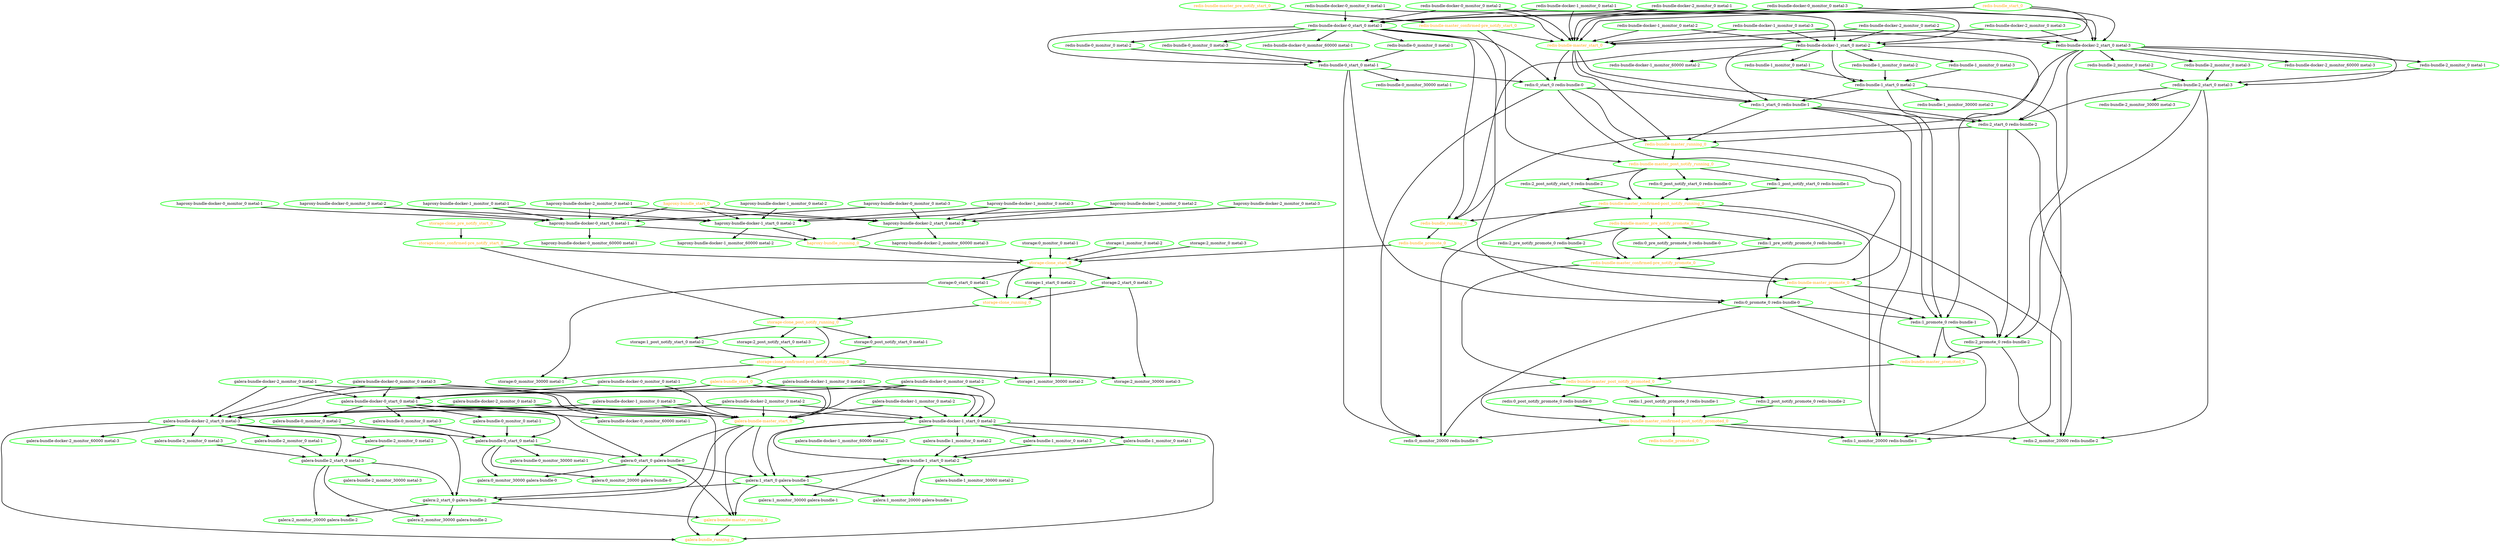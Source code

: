  digraph "g" {
"galera-bundle-0_monitor_0 metal-1" -> "galera-bundle-0_start_0 metal-1" [ style = bold]
"galera-bundle-0_monitor_0 metal-1" [ style=bold color="green" fontcolor="black"]
"galera-bundle-0_monitor_0 metal-2" -> "galera-bundle-0_start_0 metal-1" [ style = bold]
"galera-bundle-0_monitor_0 metal-2" [ style=bold color="green" fontcolor="black"]
"galera-bundle-0_monitor_0 metal-3" -> "galera-bundle-0_start_0 metal-1" [ style = bold]
"galera-bundle-0_monitor_0 metal-3" [ style=bold color="green" fontcolor="black"]
"galera-bundle-0_monitor_30000 metal-1" [ style=bold color="green" fontcolor="black"]
"galera-bundle-0_start_0 metal-1" -> "galera-bundle-0_monitor_30000 metal-1" [ style = bold]
"galera-bundle-0_start_0 metal-1" -> "galera:0_monitor_20000 galera-bundle-0" [ style = bold]
"galera-bundle-0_start_0 metal-1" -> "galera:0_monitor_30000 galera-bundle-0" [ style = bold]
"galera-bundle-0_start_0 metal-1" -> "galera:0_start_0 galera-bundle-0" [ style = bold]
"galera-bundle-0_start_0 metal-1" [ style=bold color="green" fontcolor="black"]
"galera-bundle-1_monitor_0 metal-1" -> "galera-bundle-1_start_0 metal-2" [ style = bold]
"galera-bundle-1_monitor_0 metal-1" [ style=bold color="green" fontcolor="black"]
"galera-bundle-1_monitor_0 metal-2" -> "galera-bundle-1_start_0 metal-2" [ style = bold]
"galera-bundle-1_monitor_0 metal-2" [ style=bold color="green" fontcolor="black"]
"galera-bundle-1_monitor_0 metal-3" -> "galera-bundle-1_start_0 metal-2" [ style = bold]
"galera-bundle-1_monitor_0 metal-3" [ style=bold color="green" fontcolor="black"]
"galera-bundle-1_monitor_30000 metal-2" [ style=bold color="green" fontcolor="black"]
"galera-bundle-1_start_0 metal-2" -> "galera-bundle-1_monitor_30000 metal-2" [ style = bold]
"galera-bundle-1_start_0 metal-2" -> "galera:1_monitor_20000 galera-bundle-1" [ style = bold]
"galera-bundle-1_start_0 metal-2" -> "galera:1_monitor_30000 galera-bundle-1" [ style = bold]
"galera-bundle-1_start_0 metal-2" -> "galera:1_start_0 galera-bundle-1" [ style = bold]
"galera-bundle-1_start_0 metal-2" [ style=bold color="green" fontcolor="black"]
"galera-bundle-2_monitor_0 metal-1" -> "galera-bundle-2_start_0 metal-3" [ style = bold]
"galera-bundle-2_monitor_0 metal-1" [ style=bold color="green" fontcolor="black"]
"galera-bundle-2_monitor_0 metal-2" -> "galera-bundle-2_start_0 metal-3" [ style = bold]
"galera-bundle-2_monitor_0 metal-2" [ style=bold color="green" fontcolor="black"]
"galera-bundle-2_monitor_0 metal-3" -> "galera-bundle-2_start_0 metal-3" [ style = bold]
"galera-bundle-2_monitor_0 metal-3" [ style=bold color="green" fontcolor="black"]
"galera-bundle-2_monitor_30000 metal-3" [ style=bold color="green" fontcolor="black"]
"galera-bundle-2_start_0 metal-3" -> "galera-bundle-2_monitor_30000 metal-3" [ style = bold]
"galera-bundle-2_start_0 metal-3" -> "galera:2_monitor_20000 galera-bundle-2" [ style = bold]
"galera-bundle-2_start_0 metal-3" -> "galera:2_monitor_30000 galera-bundle-2" [ style = bold]
"galera-bundle-2_start_0 metal-3" -> "galera:2_start_0 galera-bundle-2" [ style = bold]
"galera-bundle-2_start_0 metal-3" [ style=bold color="green" fontcolor="black"]
"galera-bundle-docker-0_monitor_0 metal-1" -> "galera-bundle-docker-0_start_0 metal-1" [ style = bold]
"galera-bundle-docker-0_monitor_0 metal-1" -> "galera-bundle-master_start_0" [ style = bold]
"galera-bundle-docker-0_monitor_0 metal-1" [ style=bold color="green" fontcolor="black"]
"galera-bundle-docker-0_monitor_0 metal-2" -> "galera-bundle-docker-0_start_0 metal-1" [ style = bold]
"galera-bundle-docker-0_monitor_0 metal-2" -> "galera-bundle-docker-1_start_0 metal-2" [ style = bold]
"galera-bundle-docker-0_monitor_0 metal-2" -> "galera-bundle-master_start_0" [ style = bold]
"galera-bundle-docker-0_monitor_0 metal-2" [ style=bold color="green" fontcolor="black"]
"galera-bundle-docker-0_monitor_0 metal-3" -> "galera-bundle-docker-0_start_0 metal-1" [ style = bold]
"galera-bundle-docker-0_monitor_0 metal-3" -> "galera-bundle-docker-2_start_0 metal-3" [ style = bold]
"galera-bundle-docker-0_monitor_0 metal-3" -> "galera-bundle-master_start_0" [ style = bold]
"galera-bundle-docker-0_monitor_0 metal-3" [ style=bold color="green" fontcolor="black"]
"galera-bundle-docker-0_monitor_60000 metal-1" [ style=bold color="green" fontcolor="black"]
"galera-bundle-docker-0_start_0 metal-1" -> "galera-bundle-0_monitor_0 metal-1" [ style = bold]
"galera-bundle-docker-0_start_0 metal-1" -> "galera-bundle-0_monitor_0 metal-2" [ style = bold]
"galera-bundle-docker-0_start_0 metal-1" -> "galera-bundle-0_monitor_0 metal-3" [ style = bold]
"galera-bundle-docker-0_start_0 metal-1" -> "galera-bundle-0_start_0 metal-1" [ style = bold]
"galera-bundle-docker-0_start_0 metal-1" -> "galera-bundle-docker-0_monitor_60000 metal-1" [ style = bold]
"galera-bundle-docker-0_start_0 metal-1" -> "galera-bundle_running_0" [ style = bold]
"galera-bundle-docker-0_start_0 metal-1" -> "galera:0_start_0 galera-bundle-0" [ style = bold]
"galera-bundle-docker-0_start_0 metal-1" [ style=bold color="green" fontcolor="black"]
"galera-bundle-docker-1_monitor_0 metal-1" -> "galera-bundle-docker-0_start_0 metal-1" [ style = bold]
"galera-bundle-docker-1_monitor_0 metal-1" -> "galera-bundle-docker-1_start_0 metal-2" [ style = bold]
"galera-bundle-docker-1_monitor_0 metal-1" -> "galera-bundle-master_start_0" [ style = bold]
"galera-bundle-docker-1_monitor_0 metal-1" [ style=bold color="green" fontcolor="black"]
"galera-bundle-docker-1_monitor_0 metal-2" -> "galera-bundle-docker-1_start_0 metal-2" [ style = bold]
"galera-bundle-docker-1_monitor_0 metal-2" -> "galera-bundle-master_start_0" [ style = bold]
"galera-bundle-docker-1_monitor_0 metal-2" [ style=bold color="green" fontcolor="black"]
"galera-bundle-docker-1_monitor_0 metal-3" -> "galera-bundle-docker-1_start_0 metal-2" [ style = bold]
"galera-bundle-docker-1_monitor_0 metal-3" -> "galera-bundle-docker-2_start_0 metal-3" [ style = bold]
"galera-bundle-docker-1_monitor_0 metal-3" -> "galera-bundle-master_start_0" [ style = bold]
"galera-bundle-docker-1_monitor_0 metal-3" [ style=bold color="green" fontcolor="black"]
"galera-bundle-docker-1_monitor_60000 metal-2" [ style=bold color="green" fontcolor="black"]
"galera-bundle-docker-1_start_0 metal-2" -> "galera-bundle-1_monitor_0 metal-1" [ style = bold]
"galera-bundle-docker-1_start_0 metal-2" -> "galera-bundle-1_monitor_0 metal-2" [ style = bold]
"galera-bundle-docker-1_start_0 metal-2" -> "galera-bundle-1_monitor_0 metal-3" [ style = bold]
"galera-bundle-docker-1_start_0 metal-2" -> "galera-bundle-1_start_0 metal-2" [ style = bold]
"galera-bundle-docker-1_start_0 metal-2" -> "galera-bundle-docker-1_monitor_60000 metal-2" [ style = bold]
"galera-bundle-docker-1_start_0 metal-2" -> "galera-bundle_running_0" [ style = bold]
"galera-bundle-docker-1_start_0 metal-2" -> "galera:1_start_0 galera-bundle-1" [ style = bold]
"galera-bundle-docker-1_start_0 metal-2" [ style=bold color="green" fontcolor="black"]
"galera-bundle-docker-2_monitor_0 metal-1" -> "galera-bundle-docker-0_start_0 metal-1" [ style = bold]
"galera-bundle-docker-2_monitor_0 metal-1" -> "galera-bundle-docker-2_start_0 metal-3" [ style = bold]
"galera-bundle-docker-2_monitor_0 metal-1" -> "galera-bundle-master_start_0" [ style = bold]
"galera-bundle-docker-2_monitor_0 metal-1" [ style=bold color="green" fontcolor="black"]
"galera-bundle-docker-2_monitor_0 metal-2" -> "galera-bundle-docker-1_start_0 metal-2" [ style = bold]
"galera-bundle-docker-2_monitor_0 metal-2" -> "galera-bundle-docker-2_start_0 metal-3" [ style = bold]
"galera-bundle-docker-2_monitor_0 metal-2" -> "galera-bundle-master_start_0" [ style = bold]
"galera-bundle-docker-2_monitor_0 metal-2" [ style=bold color="green" fontcolor="black"]
"galera-bundle-docker-2_monitor_0 metal-3" -> "galera-bundle-docker-2_start_0 metal-3" [ style = bold]
"galera-bundle-docker-2_monitor_0 metal-3" -> "galera-bundle-master_start_0" [ style = bold]
"galera-bundle-docker-2_monitor_0 metal-3" [ style=bold color="green" fontcolor="black"]
"galera-bundle-docker-2_monitor_60000 metal-3" [ style=bold color="green" fontcolor="black"]
"galera-bundle-docker-2_start_0 metal-3" -> "galera-bundle-2_monitor_0 metal-1" [ style = bold]
"galera-bundle-docker-2_start_0 metal-3" -> "galera-bundle-2_monitor_0 metal-2" [ style = bold]
"galera-bundle-docker-2_start_0 metal-3" -> "galera-bundle-2_monitor_0 metal-3" [ style = bold]
"galera-bundle-docker-2_start_0 metal-3" -> "galera-bundle-2_start_0 metal-3" [ style = bold]
"galera-bundle-docker-2_start_0 metal-3" -> "galera-bundle-docker-2_monitor_60000 metal-3" [ style = bold]
"galera-bundle-docker-2_start_0 metal-3" -> "galera-bundle_running_0" [ style = bold]
"galera-bundle-docker-2_start_0 metal-3" -> "galera:2_start_0 galera-bundle-2" [ style = bold]
"galera-bundle-docker-2_start_0 metal-3" [ style=bold color="green" fontcolor="black"]
"galera-bundle-master_running_0" -> "galera-bundle_running_0" [ style = bold]
"galera-bundle-master_running_0" [ style=bold color="green" fontcolor="orange"]
"galera-bundle-master_start_0" -> "galera-bundle-master_running_0" [ style = bold]
"galera-bundle-master_start_0" -> "galera:0_start_0 galera-bundle-0" [ style = bold]
"galera-bundle-master_start_0" -> "galera:1_start_0 galera-bundle-1" [ style = bold]
"galera-bundle-master_start_0" -> "galera:2_start_0 galera-bundle-2" [ style = bold]
"galera-bundle-master_start_0" [ style=bold color="green" fontcolor="orange"]
"galera-bundle_running_0" [ style=bold color="green" fontcolor="orange"]
"galera-bundle_start_0" -> "galera-bundle-docker-0_start_0 metal-1" [ style = bold]
"galera-bundle_start_0" -> "galera-bundle-docker-1_start_0 metal-2" [ style = bold]
"galera-bundle_start_0" -> "galera-bundle-docker-2_start_0 metal-3" [ style = bold]
"galera-bundle_start_0" -> "galera-bundle-master_start_0" [ style = bold]
"galera-bundle_start_0" [ style=bold color="green" fontcolor="orange"]
"galera:0_monitor_20000 galera-bundle-0" [ style=bold color="green" fontcolor="black"]
"galera:0_monitor_30000 galera-bundle-0" [ style=bold color="green" fontcolor="black"]
"galera:0_start_0 galera-bundle-0" -> "galera-bundle-master_running_0" [ style = bold]
"galera:0_start_0 galera-bundle-0" -> "galera:0_monitor_20000 galera-bundle-0" [ style = bold]
"galera:0_start_0 galera-bundle-0" -> "galera:0_monitor_30000 galera-bundle-0" [ style = bold]
"galera:0_start_0 galera-bundle-0" -> "galera:1_start_0 galera-bundle-1" [ style = bold]
"galera:0_start_0 galera-bundle-0" [ style=bold color="green" fontcolor="black"]
"galera:1_monitor_20000 galera-bundle-1" [ style=bold color="green" fontcolor="black"]
"galera:1_monitor_30000 galera-bundle-1" [ style=bold color="green" fontcolor="black"]
"galera:1_start_0 galera-bundle-1" -> "galera-bundle-master_running_0" [ style = bold]
"galera:1_start_0 galera-bundle-1" -> "galera:1_monitor_20000 galera-bundle-1" [ style = bold]
"galera:1_start_0 galera-bundle-1" -> "galera:1_monitor_30000 galera-bundle-1" [ style = bold]
"galera:1_start_0 galera-bundle-1" -> "galera:2_start_0 galera-bundle-2" [ style = bold]
"galera:1_start_0 galera-bundle-1" [ style=bold color="green" fontcolor="black"]
"galera:2_monitor_20000 galera-bundle-2" [ style=bold color="green" fontcolor="black"]
"galera:2_monitor_30000 galera-bundle-2" [ style=bold color="green" fontcolor="black"]
"galera:2_start_0 galera-bundle-2" -> "galera-bundle-master_running_0" [ style = bold]
"galera:2_start_0 galera-bundle-2" -> "galera:2_monitor_20000 galera-bundle-2" [ style = bold]
"galera:2_start_0 galera-bundle-2" -> "galera:2_monitor_30000 galera-bundle-2" [ style = bold]
"galera:2_start_0 galera-bundle-2" [ style=bold color="green" fontcolor="black"]
"haproxy-bundle-docker-0_monitor_0 metal-1" -> "haproxy-bundle-docker-0_start_0 metal-1" [ style = bold]
"haproxy-bundle-docker-0_monitor_0 metal-1" [ style=bold color="green" fontcolor="black"]
"haproxy-bundle-docker-0_monitor_0 metal-2" -> "haproxy-bundle-docker-0_start_0 metal-1" [ style = bold]
"haproxy-bundle-docker-0_monitor_0 metal-2" -> "haproxy-bundle-docker-1_start_0 metal-2" [ style = bold]
"haproxy-bundle-docker-0_monitor_0 metal-2" [ style=bold color="green" fontcolor="black"]
"haproxy-bundle-docker-0_monitor_0 metal-3" -> "haproxy-bundle-docker-0_start_0 metal-1" [ style = bold]
"haproxy-bundle-docker-0_monitor_0 metal-3" -> "haproxy-bundle-docker-2_start_0 metal-3" [ style = bold]
"haproxy-bundle-docker-0_monitor_0 metal-3" [ style=bold color="green" fontcolor="black"]
"haproxy-bundle-docker-0_monitor_60000 metal-1" [ style=bold color="green" fontcolor="black"]
"haproxy-bundle-docker-0_start_0 metal-1" -> "haproxy-bundle-docker-0_monitor_60000 metal-1" [ style = bold]
"haproxy-bundle-docker-0_start_0 metal-1" -> "haproxy-bundle_running_0" [ style = bold]
"haproxy-bundle-docker-0_start_0 metal-1" [ style=bold color="green" fontcolor="black"]
"haproxy-bundle-docker-1_monitor_0 metal-1" -> "haproxy-bundle-docker-0_start_0 metal-1" [ style = bold]
"haproxy-bundle-docker-1_monitor_0 metal-1" -> "haproxy-bundle-docker-1_start_0 metal-2" [ style = bold]
"haproxy-bundle-docker-1_monitor_0 metal-1" [ style=bold color="green" fontcolor="black"]
"haproxy-bundle-docker-1_monitor_0 metal-2" -> "haproxy-bundle-docker-1_start_0 metal-2" [ style = bold]
"haproxy-bundle-docker-1_monitor_0 metal-2" [ style=bold color="green" fontcolor="black"]
"haproxy-bundle-docker-1_monitor_0 metal-3" -> "haproxy-bundle-docker-1_start_0 metal-2" [ style = bold]
"haproxy-bundle-docker-1_monitor_0 metal-3" -> "haproxy-bundle-docker-2_start_0 metal-3" [ style = bold]
"haproxy-bundle-docker-1_monitor_0 metal-3" [ style=bold color="green" fontcolor="black"]
"haproxy-bundle-docker-1_monitor_60000 metal-2" [ style=bold color="green" fontcolor="black"]
"haproxy-bundle-docker-1_start_0 metal-2" -> "haproxy-bundle-docker-1_monitor_60000 metal-2" [ style = bold]
"haproxy-bundle-docker-1_start_0 metal-2" -> "haproxy-bundle_running_0" [ style = bold]
"haproxy-bundle-docker-1_start_0 metal-2" [ style=bold color="green" fontcolor="black"]
"haproxy-bundle-docker-2_monitor_0 metal-1" -> "haproxy-bundle-docker-0_start_0 metal-1" [ style = bold]
"haproxy-bundle-docker-2_monitor_0 metal-1" -> "haproxy-bundle-docker-2_start_0 metal-3" [ style = bold]
"haproxy-bundle-docker-2_monitor_0 metal-1" [ style=bold color="green" fontcolor="black"]
"haproxy-bundle-docker-2_monitor_0 metal-2" -> "haproxy-bundle-docker-1_start_0 metal-2" [ style = bold]
"haproxy-bundle-docker-2_monitor_0 metal-2" -> "haproxy-bundle-docker-2_start_0 metal-3" [ style = bold]
"haproxy-bundle-docker-2_monitor_0 metal-2" [ style=bold color="green" fontcolor="black"]
"haproxy-bundle-docker-2_monitor_0 metal-3" -> "haproxy-bundle-docker-2_start_0 metal-3" [ style = bold]
"haproxy-bundle-docker-2_monitor_0 metal-3" [ style=bold color="green" fontcolor="black"]
"haproxy-bundle-docker-2_monitor_60000 metal-3" [ style=bold color="green" fontcolor="black"]
"haproxy-bundle-docker-2_start_0 metal-3" -> "haproxy-bundle-docker-2_monitor_60000 metal-3" [ style = bold]
"haproxy-bundle-docker-2_start_0 metal-3" -> "haproxy-bundle_running_0" [ style = bold]
"haproxy-bundle-docker-2_start_0 metal-3" [ style=bold color="green" fontcolor="black"]
"haproxy-bundle_running_0" -> "storage-clone_start_0" [ style = bold]
"haproxy-bundle_running_0" [ style=bold color="green" fontcolor="orange"]
"haproxy-bundle_start_0" -> "haproxy-bundle-docker-0_start_0 metal-1" [ style = bold]
"haproxy-bundle_start_0" -> "haproxy-bundle-docker-1_start_0 metal-2" [ style = bold]
"haproxy-bundle_start_0" -> "haproxy-bundle-docker-2_start_0 metal-3" [ style = bold]
"haproxy-bundle_start_0" [ style=bold color="green" fontcolor="orange"]
"redis-bundle-0_monitor_0 metal-1" -> "redis-bundle-0_start_0 metal-1" [ style = bold]
"redis-bundle-0_monitor_0 metal-1" [ style=bold color="green" fontcolor="black"]
"redis-bundle-0_monitor_0 metal-2" -> "redis-bundle-0_start_0 metal-1" [ style = bold]
"redis-bundle-0_monitor_0 metal-2" [ style=bold color="green" fontcolor="black"]
"redis-bundle-0_monitor_0 metal-3" -> "redis-bundle-0_start_0 metal-1" [ style = bold]
"redis-bundle-0_monitor_0 metal-3" [ style=bold color="green" fontcolor="black"]
"redis-bundle-0_monitor_30000 metal-1" [ style=bold color="green" fontcolor="black"]
"redis-bundle-0_start_0 metal-1" -> "redis-bundle-0_monitor_30000 metal-1" [ style = bold]
"redis-bundle-0_start_0 metal-1" -> "redis:0_monitor_20000 redis-bundle-0" [ style = bold]
"redis-bundle-0_start_0 metal-1" -> "redis:0_promote_0 redis-bundle-0" [ style = bold]
"redis-bundle-0_start_0 metal-1" -> "redis:0_start_0 redis-bundle-0" [ style = bold]
"redis-bundle-0_start_0 metal-1" [ style=bold color="green" fontcolor="black"]
"redis-bundle-1_monitor_0 metal-1" -> "redis-bundle-1_start_0 metal-2" [ style = bold]
"redis-bundle-1_monitor_0 metal-1" [ style=bold color="green" fontcolor="black"]
"redis-bundle-1_monitor_0 metal-2" -> "redis-bundle-1_start_0 metal-2" [ style = bold]
"redis-bundle-1_monitor_0 metal-2" [ style=bold color="green" fontcolor="black"]
"redis-bundle-1_monitor_0 metal-3" -> "redis-bundle-1_start_0 metal-2" [ style = bold]
"redis-bundle-1_monitor_0 metal-3" [ style=bold color="green" fontcolor="black"]
"redis-bundle-1_monitor_30000 metal-2" [ style=bold color="green" fontcolor="black"]
"redis-bundle-1_start_0 metal-2" -> "redis-bundle-1_monitor_30000 metal-2" [ style = bold]
"redis-bundle-1_start_0 metal-2" -> "redis:1_monitor_20000 redis-bundle-1" [ style = bold]
"redis-bundle-1_start_0 metal-2" -> "redis:1_promote_0 redis-bundle-1" [ style = bold]
"redis-bundle-1_start_0 metal-2" -> "redis:1_start_0 redis-bundle-1" [ style = bold]
"redis-bundle-1_start_0 metal-2" [ style=bold color="green" fontcolor="black"]
"redis-bundle-2_monitor_0 metal-1" -> "redis-bundle-2_start_0 metal-3" [ style = bold]
"redis-bundle-2_monitor_0 metal-1" [ style=bold color="green" fontcolor="black"]
"redis-bundle-2_monitor_0 metal-2" -> "redis-bundle-2_start_0 metal-3" [ style = bold]
"redis-bundle-2_monitor_0 metal-2" [ style=bold color="green" fontcolor="black"]
"redis-bundle-2_monitor_0 metal-3" -> "redis-bundle-2_start_0 metal-3" [ style = bold]
"redis-bundle-2_monitor_0 metal-3" [ style=bold color="green" fontcolor="black"]
"redis-bundle-2_monitor_30000 metal-3" [ style=bold color="green" fontcolor="black"]
"redis-bundle-2_start_0 metal-3" -> "redis-bundle-2_monitor_30000 metal-3" [ style = bold]
"redis-bundle-2_start_0 metal-3" -> "redis:2_monitor_20000 redis-bundle-2" [ style = bold]
"redis-bundle-2_start_0 metal-3" -> "redis:2_promote_0 redis-bundle-2" [ style = bold]
"redis-bundle-2_start_0 metal-3" -> "redis:2_start_0 redis-bundle-2" [ style = bold]
"redis-bundle-2_start_0 metal-3" [ style=bold color="green" fontcolor="black"]
"redis-bundle-docker-0_monitor_0 metal-1" -> "redis-bundle-docker-0_start_0 metal-1" [ style = bold]
"redis-bundle-docker-0_monitor_0 metal-1" -> "redis-bundle-master_start_0" [ style = bold]
"redis-bundle-docker-0_monitor_0 metal-1" [ style=bold color="green" fontcolor="black"]
"redis-bundle-docker-0_monitor_0 metal-2" -> "redis-bundle-docker-0_start_0 metal-1" [ style = bold]
"redis-bundle-docker-0_monitor_0 metal-2" -> "redis-bundle-docker-1_start_0 metal-2" [ style = bold]
"redis-bundle-docker-0_monitor_0 metal-2" -> "redis-bundle-master_start_0" [ style = bold]
"redis-bundle-docker-0_monitor_0 metal-2" [ style=bold color="green" fontcolor="black"]
"redis-bundle-docker-0_monitor_0 metal-3" -> "redis-bundle-docker-0_start_0 metal-1" [ style = bold]
"redis-bundle-docker-0_monitor_0 metal-3" -> "redis-bundle-docker-2_start_0 metal-3" [ style = bold]
"redis-bundle-docker-0_monitor_0 metal-3" -> "redis-bundle-master_start_0" [ style = bold]
"redis-bundle-docker-0_monitor_0 metal-3" [ style=bold color="green" fontcolor="black"]
"redis-bundle-docker-0_monitor_60000 metal-1" [ style=bold color="green" fontcolor="black"]
"redis-bundle-docker-0_start_0 metal-1" -> "redis-bundle-0_monitor_0 metal-1" [ style = bold]
"redis-bundle-docker-0_start_0 metal-1" -> "redis-bundle-0_monitor_0 metal-2" [ style = bold]
"redis-bundle-docker-0_start_0 metal-1" -> "redis-bundle-0_monitor_0 metal-3" [ style = bold]
"redis-bundle-docker-0_start_0 metal-1" -> "redis-bundle-0_start_0 metal-1" [ style = bold]
"redis-bundle-docker-0_start_0 metal-1" -> "redis-bundle-docker-0_monitor_60000 metal-1" [ style = bold]
"redis-bundle-docker-0_start_0 metal-1" -> "redis-bundle_running_0" [ style = bold]
"redis-bundle-docker-0_start_0 metal-1" -> "redis:0_promote_0 redis-bundle-0" [ style = bold]
"redis-bundle-docker-0_start_0 metal-1" -> "redis:0_start_0 redis-bundle-0" [ style = bold]
"redis-bundle-docker-0_start_0 metal-1" [ style=bold color="green" fontcolor="black"]
"redis-bundle-docker-1_monitor_0 metal-1" -> "redis-bundle-docker-0_start_0 metal-1" [ style = bold]
"redis-bundle-docker-1_monitor_0 metal-1" -> "redis-bundle-docker-1_start_0 metal-2" [ style = bold]
"redis-bundle-docker-1_monitor_0 metal-1" -> "redis-bundle-master_start_0" [ style = bold]
"redis-bundle-docker-1_monitor_0 metal-1" [ style=bold color="green" fontcolor="black"]
"redis-bundle-docker-1_monitor_0 metal-2" -> "redis-bundle-docker-1_start_0 metal-2" [ style = bold]
"redis-bundle-docker-1_monitor_0 metal-2" -> "redis-bundle-master_start_0" [ style = bold]
"redis-bundle-docker-1_monitor_0 metal-2" [ style=bold color="green" fontcolor="black"]
"redis-bundle-docker-1_monitor_0 metal-3" -> "redis-bundle-docker-1_start_0 metal-2" [ style = bold]
"redis-bundle-docker-1_monitor_0 metal-3" -> "redis-bundle-docker-2_start_0 metal-3" [ style = bold]
"redis-bundle-docker-1_monitor_0 metal-3" -> "redis-bundle-master_start_0" [ style = bold]
"redis-bundle-docker-1_monitor_0 metal-3" [ style=bold color="green" fontcolor="black"]
"redis-bundle-docker-1_monitor_60000 metal-2" [ style=bold color="green" fontcolor="black"]
"redis-bundle-docker-1_start_0 metal-2" -> "redis-bundle-1_monitor_0 metal-1" [ style = bold]
"redis-bundle-docker-1_start_0 metal-2" -> "redis-bundle-1_monitor_0 metal-2" [ style = bold]
"redis-bundle-docker-1_start_0 metal-2" -> "redis-bundle-1_monitor_0 metal-3" [ style = bold]
"redis-bundle-docker-1_start_0 metal-2" -> "redis-bundle-1_start_0 metal-2" [ style = bold]
"redis-bundle-docker-1_start_0 metal-2" -> "redis-bundle-docker-1_monitor_60000 metal-2" [ style = bold]
"redis-bundle-docker-1_start_0 metal-2" -> "redis-bundle_running_0" [ style = bold]
"redis-bundle-docker-1_start_0 metal-2" -> "redis:1_promote_0 redis-bundle-1" [ style = bold]
"redis-bundle-docker-1_start_0 metal-2" -> "redis:1_start_0 redis-bundle-1" [ style = bold]
"redis-bundle-docker-1_start_0 metal-2" [ style=bold color="green" fontcolor="black"]
"redis-bundle-docker-2_monitor_0 metal-1" -> "redis-bundle-docker-0_start_0 metal-1" [ style = bold]
"redis-bundle-docker-2_monitor_0 metal-1" -> "redis-bundle-docker-2_start_0 metal-3" [ style = bold]
"redis-bundle-docker-2_monitor_0 metal-1" -> "redis-bundle-master_start_0" [ style = bold]
"redis-bundle-docker-2_monitor_0 metal-1" [ style=bold color="green" fontcolor="black"]
"redis-bundle-docker-2_monitor_0 metal-2" -> "redis-bundle-docker-1_start_0 metal-2" [ style = bold]
"redis-bundle-docker-2_monitor_0 metal-2" -> "redis-bundle-docker-2_start_0 metal-3" [ style = bold]
"redis-bundle-docker-2_monitor_0 metal-2" -> "redis-bundle-master_start_0" [ style = bold]
"redis-bundle-docker-2_monitor_0 metal-2" [ style=bold color="green" fontcolor="black"]
"redis-bundle-docker-2_monitor_0 metal-3" -> "redis-bundle-docker-2_start_0 metal-3" [ style = bold]
"redis-bundle-docker-2_monitor_0 metal-3" -> "redis-bundle-master_start_0" [ style = bold]
"redis-bundle-docker-2_monitor_0 metal-3" [ style=bold color="green" fontcolor="black"]
"redis-bundle-docker-2_monitor_60000 metal-3" [ style=bold color="green" fontcolor="black"]
"redis-bundle-docker-2_start_0 metal-3" -> "redis-bundle-2_monitor_0 metal-1" [ style = bold]
"redis-bundle-docker-2_start_0 metal-3" -> "redis-bundle-2_monitor_0 metal-2" [ style = bold]
"redis-bundle-docker-2_start_0 metal-3" -> "redis-bundle-2_monitor_0 metal-3" [ style = bold]
"redis-bundle-docker-2_start_0 metal-3" -> "redis-bundle-2_start_0 metal-3" [ style = bold]
"redis-bundle-docker-2_start_0 metal-3" -> "redis-bundle-docker-2_monitor_60000 metal-3" [ style = bold]
"redis-bundle-docker-2_start_0 metal-3" -> "redis-bundle_running_0" [ style = bold]
"redis-bundle-docker-2_start_0 metal-3" -> "redis:2_promote_0 redis-bundle-2" [ style = bold]
"redis-bundle-docker-2_start_0 metal-3" -> "redis:2_start_0 redis-bundle-2" [ style = bold]
"redis-bundle-docker-2_start_0 metal-3" [ style=bold color="green" fontcolor="black"]
"redis-bundle-master_confirmed-post_notify_promoted_0" -> "redis-bundle_promoted_0" [ style = bold]
"redis-bundle-master_confirmed-post_notify_promoted_0" -> "redis:0_monitor_20000 redis-bundle-0" [ style = bold]
"redis-bundle-master_confirmed-post_notify_promoted_0" -> "redis:1_monitor_20000 redis-bundle-1" [ style = bold]
"redis-bundle-master_confirmed-post_notify_promoted_0" -> "redis:2_monitor_20000 redis-bundle-2" [ style = bold]
"redis-bundle-master_confirmed-post_notify_promoted_0" [ style=bold color="green" fontcolor="orange"]
"redis-bundle-master_confirmed-post_notify_running_0" -> "redis-bundle-master_pre_notify_promote_0" [ style = bold]
"redis-bundle-master_confirmed-post_notify_running_0" -> "redis-bundle_running_0" [ style = bold]
"redis-bundle-master_confirmed-post_notify_running_0" -> "redis:0_monitor_20000 redis-bundle-0" [ style = bold]
"redis-bundle-master_confirmed-post_notify_running_0" -> "redis:1_monitor_20000 redis-bundle-1" [ style = bold]
"redis-bundle-master_confirmed-post_notify_running_0" -> "redis:2_monitor_20000 redis-bundle-2" [ style = bold]
"redis-bundle-master_confirmed-post_notify_running_0" [ style=bold color="green" fontcolor="orange"]
"redis-bundle-master_confirmed-pre_notify_promote_0" -> "redis-bundle-master_post_notify_promoted_0" [ style = bold]
"redis-bundle-master_confirmed-pre_notify_promote_0" -> "redis-bundle-master_promote_0" [ style = bold]
"redis-bundle-master_confirmed-pre_notify_promote_0" [ style=bold color="green" fontcolor="orange"]
"redis-bundle-master_confirmed-pre_notify_start_0" -> "redis-bundle-master_post_notify_running_0" [ style = bold]
"redis-bundle-master_confirmed-pre_notify_start_0" -> "redis-bundle-master_start_0" [ style = bold]
"redis-bundle-master_confirmed-pre_notify_start_0" [ style=bold color="green" fontcolor="orange"]
"redis-bundle-master_post_notify_promoted_0" -> "redis-bundle-master_confirmed-post_notify_promoted_0" [ style = bold]
"redis-bundle-master_post_notify_promoted_0" -> "redis:0_post_notify_promote_0 redis-bundle-0" [ style = bold]
"redis-bundle-master_post_notify_promoted_0" -> "redis:1_post_notify_promote_0 redis-bundle-1" [ style = bold]
"redis-bundle-master_post_notify_promoted_0" -> "redis:2_post_notify_promote_0 redis-bundle-2" [ style = bold]
"redis-bundle-master_post_notify_promoted_0" [ style=bold color="green" fontcolor="orange"]
"redis-bundle-master_post_notify_running_0" -> "redis-bundle-master_confirmed-post_notify_running_0" [ style = bold]
"redis-bundle-master_post_notify_running_0" -> "redis:0_post_notify_start_0 redis-bundle-0" [ style = bold]
"redis-bundle-master_post_notify_running_0" -> "redis:1_post_notify_start_0 redis-bundle-1" [ style = bold]
"redis-bundle-master_post_notify_running_0" -> "redis:2_post_notify_start_0 redis-bundle-2" [ style = bold]
"redis-bundle-master_post_notify_running_0" [ style=bold color="green" fontcolor="orange"]
"redis-bundle-master_pre_notify_promote_0" -> "redis-bundle-master_confirmed-pre_notify_promote_0" [ style = bold]
"redis-bundle-master_pre_notify_promote_0" -> "redis:0_pre_notify_promote_0 redis-bundle-0" [ style = bold]
"redis-bundle-master_pre_notify_promote_0" -> "redis:1_pre_notify_promote_0 redis-bundle-1" [ style = bold]
"redis-bundle-master_pre_notify_promote_0" -> "redis:2_pre_notify_promote_0 redis-bundle-2" [ style = bold]
"redis-bundle-master_pre_notify_promote_0" [ style=bold color="green" fontcolor="orange"]
"redis-bundle-master_pre_notify_start_0" -> "redis-bundle-master_confirmed-pre_notify_start_0" [ style = bold]
"redis-bundle-master_pre_notify_start_0" [ style=bold color="green" fontcolor="orange"]
"redis-bundle-master_promote_0" -> "redis:0_promote_0 redis-bundle-0" [ style = bold]
"redis-bundle-master_promote_0" -> "redis:1_promote_0 redis-bundle-1" [ style = bold]
"redis-bundle-master_promote_0" -> "redis:2_promote_0 redis-bundle-2" [ style = bold]
"redis-bundle-master_promote_0" [ style=bold color="green" fontcolor="orange"]
"redis-bundle-master_promoted_0" -> "redis-bundle-master_post_notify_promoted_0" [ style = bold]
"redis-bundle-master_promoted_0" [ style=bold color="green" fontcolor="orange"]
"redis-bundle-master_running_0" -> "redis-bundle-master_post_notify_running_0" [ style = bold]
"redis-bundle-master_running_0" -> "redis-bundle-master_promote_0" [ style = bold]
"redis-bundle-master_running_0" [ style=bold color="green" fontcolor="orange"]
"redis-bundle-master_start_0" -> "redis-bundle-master_running_0" [ style = bold]
"redis-bundle-master_start_0" -> "redis:0_start_0 redis-bundle-0" [ style = bold]
"redis-bundle-master_start_0" -> "redis:1_start_0 redis-bundle-1" [ style = bold]
"redis-bundle-master_start_0" -> "redis:2_start_0 redis-bundle-2" [ style = bold]
"redis-bundle-master_start_0" [ style=bold color="green" fontcolor="orange"]
"redis-bundle_promote_0" -> "redis-bundle-master_promote_0" [ style = bold]
"redis-bundle_promote_0" -> "storage-clone_start_0" [ style = bold]
"redis-bundle_promote_0" [ style=bold color="green" fontcolor="orange"]
"redis-bundle_promoted_0" [ style=bold color="green" fontcolor="orange"]
"redis-bundle_running_0" -> "redis-bundle_promote_0" [ style = bold]
"redis-bundle_running_0" [ style=bold color="green" fontcolor="orange"]
"redis-bundle_start_0" -> "redis-bundle-docker-0_start_0 metal-1" [ style = bold]
"redis-bundle_start_0" -> "redis-bundle-docker-1_start_0 metal-2" [ style = bold]
"redis-bundle_start_0" -> "redis-bundle-docker-2_start_0 metal-3" [ style = bold]
"redis-bundle_start_0" -> "redis-bundle-master_start_0" [ style = bold]
"redis-bundle_start_0" [ style=bold color="green" fontcolor="orange"]
"redis:0_monitor_20000 redis-bundle-0" [ style=bold color="green" fontcolor="black"]
"redis:0_post_notify_promote_0 redis-bundle-0" -> "redis-bundle-master_confirmed-post_notify_promoted_0" [ style = bold]
"redis:0_post_notify_promote_0 redis-bundle-0" [ style=bold color="green" fontcolor="black"]
"redis:0_post_notify_start_0 redis-bundle-0" -> "redis-bundle-master_confirmed-post_notify_running_0" [ style = bold]
"redis:0_post_notify_start_0 redis-bundle-0" [ style=bold color="green" fontcolor="black"]
"redis:0_pre_notify_promote_0 redis-bundle-0" -> "redis-bundle-master_confirmed-pre_notify_promote_0" [ style = bold]
"redis:0_pre_notify_promote_0 redis-bundle-0" [ style=bold color="green" fontcolor="black"]
"redis:0_promote_0 redis-bundle-0" -> "redis-bundle-master_promoted_0" [ style = bold]
"redis:0_promote_0 redis-bundle-0" -> "redis:0_monitor_20000 redis-bundle-0" [ style = bold]
"redis:0_promote_0 redis-bundle-0" -> "redis:1_promote_0 redis-bundle-1" [ style = bold]
"redis:0_promote_0 redis-bundle-0" [ style=bold color="green" fontcolor="black"]
"redis:0_start_0 redis-bundle-0" -> "redis-bundle-master_running_0" [ style = bold]
"redis:0_start_0 redis-bundle-0" -> "redis:0_monitor_20000 redis-bundle-0" [ style = bold]
"redis:0_start_0 redis-bundle-0" -> "redis:0_promote_0 redis-bundle-0" [ style = bold]
"redis:0_start_0 redis-bundle-0" -> "redis:1_start_0 redis-bundle-1" [ style = bold]
"redis:0_start_0 redis-bundle-0" [ style=bold color="green" fontcolor="black"]
"redis:1_monitor_20000 redis-bundle-1" [ style=bold color="green" fontcolor="black"]
"redis:1_post_notify_promote_0 redis-bundle-1" -> "redis-bundle-master_confirmed-post_notify_promoted_0" [ style = bold]
"redis:1_post_notify_promote_0 redis-bundle-1" [ style=bold color="green" fontcolor="black"]
"redis:1_post_notify_start_0 redis-bundle-1" -> "redis-bundle-master_confirmed-post_notify_running_0" [ style = bold]
"redis:1_post_notify_start_0 redis-bundle-1" [ style=bold color="green" fontcolor="black"]
"redis:1_pre_notify_promote_0 redis-bundle-1" -> "redis-bundle-master_confirmed-pre_notify_promote_0" [ style = bold]
"redis:1_pre_notify_promote_0 redis-bundle-1" [ style=bold color="green" fontcolor="black"]
"redis:1_promote_0 redis-bundle-1" -> "redis-bundle-master_promoted_0" [ style = bold]
"redis:1_promote_0 redis-bundle-1" -> "redis:1_monitor_20000 redis-bundle-1" [ style = bold]
"redis:1_promote_0 redis-bundle-1" -> "redis:2_promote_0 redis-bundle-2" [ style = bold]
"redis:1_promote_0 redis-bundle-1" [ style=bold color="green" fontcolor="black"]
"redis:1_start_0 redis-bundle-1" -> "redis-bundle-master_running_0" [ style = bold]
"redis:1_start_0 redis-bundle-1" -> "redis:1_monitor_20000 redis-bundle-1" [ style = bold]
"redis:1_start_0 redis-bundle-1" -> "redis:1_promote_0 redis-bundle-1" [ style = bold]
"redis:1_start_0 redis-bundle-1" -> "redis:2_start_0 redis-bundle-2" [ style = bold]
"redis:1_start_0 redis-bundle-1" [ style=bold color="green" fontcolor="black"]
"redis:2_monitor_20000 redis-bundle-2" [ style=bold color="green" fontcolor="black"]
"redis:2_post_notify_promote_0 redis-bundle-2" -> "redis-bundle-master_confirmed-post_notify_promoted_0" [ style = bold]
"redis:2_post_notify_promote_0 redis-bundle-2" [ style=bold color="green" fontcolor="black"]
"redis:2_post_notify_start_0 redis-bundle-2" -> "redis-bundle-master_confirmed-post_notify_running_0" [ style = bold]
"redis:2_post_notify_start_0 redis-bundle-2" [ style=bold color="green" fontcolor="black"]
"redis:2_pre_notify_promote_0 redis-bundle-2" -> "redis-bundle-master_confirmed-pre_notify_promote_0" [ style = bold]
"redis:2_pre_notify_promote_0 redis-bundle-2" [ style=bold color="green" fontcolor="black"]
"redis:2_promote_0 redis-bundle-2" -> "redis-bundle-master_promoted_0" [ style = bold]
"redis:2_promote_0 redis-bundle-2" -> "redis:2_monitor_20000 redis-bundle-2" [ style = bold]
"redis:2_promote_0 redis-bundle-2" [ style=bold color="green" fontcolor="black"]
"redis:2_start_0 redis-bundle-2" -> "redis-bundle-master_running_0" [ style = bold]
"redis:2_start_0 redis-bundle-2" -> "redis:2_monitor_20000 redis-bundle-2" [ style = bold]
"redis:2_start_0 redis-bundle-2" -> "redis:2_promote_0 redis-bundle-2" [ style = bold]
"redis:2_start_0 redis-bundle-2" [ style=bold color="green" fontcolor="black"]
"storage-clone_confirmed-post_notify_running_0" -> "galera-bundle_start_0" [ style = bold]
"storage-clone_confirmed-post_notify_running_0" -> "storage:0_monitor_30000 metal-1" [ style = bold]
"storage-clone_confirmed-post_notify_running_0" -> "storage:1_monitor_30000 metal-2" [ style = bold]
"storage-clone_confirmed-post_notify_running_0" -> "storage:2_monitor_30000 metal-3" [ style = bold]
"storage-clone_confirmed-post_notify_running_0" [ style=bold color="green" fontcolor="orange"]
"storage-clone_confirmed-pre_notify_start_0" -> "storage-clone_post_notify_running_0" [ style = bold]
"storage-clone_confirmed-pre_notify_start_0" -> "storage-clone_start_0" [ style = bold]
"storage-clone_confirmed-pre_notify_start_0" [ style=bold color="green" fontcolor="orange"]
"storage-clone_post_notify_running_0" -> "storage-clone_confirmed-post_notify_running_0" [ style = bold]
"storage-clone_post_notify_running_0" -> "storage:0_post_notify_start_0 metal-1" [ style = bold]
"storage-clone_post_notify_running_0" -> "storage:1_post_notify_start_0 metal-2" [ style = bold]
"storage-clone_post_notify_running_0" -> "storage:2_post_notify_start_0 metal-3" [ style = bold]
"storage-clone_post_notify_running_0" [ style=bold color="green" fontcolor="orange"]
"storage-clone_pre_notify_start_0" -> "storage-clone_confirmed-pre_notify_start_0" [ style = bold]
"storage-clone_pre_notify_start_0" [ style=bold color="green" fontcolor="orange"]
"storage-clone_running_0" -> "storage-clone_post_notify_running_0" [ style = bold]
"storage-clone_running_0" [ style=bold color="green" fontcolor="orange"]
"storage-clone_start_0" -> "storage-clone_running_0" [ style = bold]
"storage-clone_start_0" -> "storage:0_start_0 metal-1" [ style = bold]
"storage-clone_start_0" -> "storage:1_start_0 metal-2" [ style = bold]
"storage-clone_start_0" -> "storage:2_start_0 metal-3" [ style = bold]
"storage-clone_start_0" [ style=bold color="green" fontcolor="orange"]
"storage:0_monitor_0 metal-1" -> "storage-clone_start_0" [ style = bold]
"storage:0_monitor_0 metal-1" [ style=bold color="green" fontcolor="black"]
"storage:0_monitor_30000 metal-1" [ style=bold color="green" fontcolor="black"]
"storage:0_post_notify_start_0 metal-1" -> "storage-clone_confirmed-post_notify_running_0" [ style = bold]
"storage:0_post_notify_start_0 metal-1" [ style=bold color="green" fontcolor="black"]
"storage:0_start_0 metal-1" -> "storage-clone_running_0" [ style = bold]
"storage:0_start_0 metal-1" -> "storage:0_monitor_30000 metal-1" [ style = bold]
"storage:0_start_0 metal-1" [ style=bold color="green" fontcolor="black"]
"storage:1_monitor_0 metal-2" -> "storage-clone_start_0" [ style = bold]
"storage:1_monitor_0 metal-2" [ style=bold color="green" fontcolor="black"]
"storage:1_monitor_30000 metal-2" [ style=bold color="green" fontcolor="black"]
"storage:1_post_notify_start_0 metal-2" -> "storage-clone_confirmed-post_notify_running_0" [ style = bold]
"storage:1_post_notify_start_0 metal-2" [ style=bold color="green" fontcolor="black"]
"storage:1_start_0 metal-2" -> "storage-clone_running_0" [ style = bold]
"storage:1_start_0 metal-2" -> "storage:1_monitor_30000 metal-2" [ style = bold]
"storage:1_start_0 metal-2" [ style=bold color="green" fontcolor="black"]
"storage:2_monitor_0 metal-3" -> "storage-clone_start_0" [ style = bold]
"storage:2_monitor_0 metal-3" [ style=bold color="green" fontcolor="black"]
"storage:2_monitor_30000 metal-3" [ style=bold color="green" fontcolor="black"]
"storage:2_post_notify_start_0 metal-3" -> "storage-clone_confirmed-post_notify_running_0" [ style = bold]
"storage:2_post_notify_start_0 metal-3" [ style=bold color="green" fontcolor="black"]
"storage:2_start_0 metal-3" -> "storage-clone_running_0" [ style = bold]
"storage:2_start_0 metal-3" -> "storage:2_monitor_30000 metal-3" [ style = bold]
"storage:2_start_0 metal-3" [ style=bold color="green" fontcolor="black"]
}
